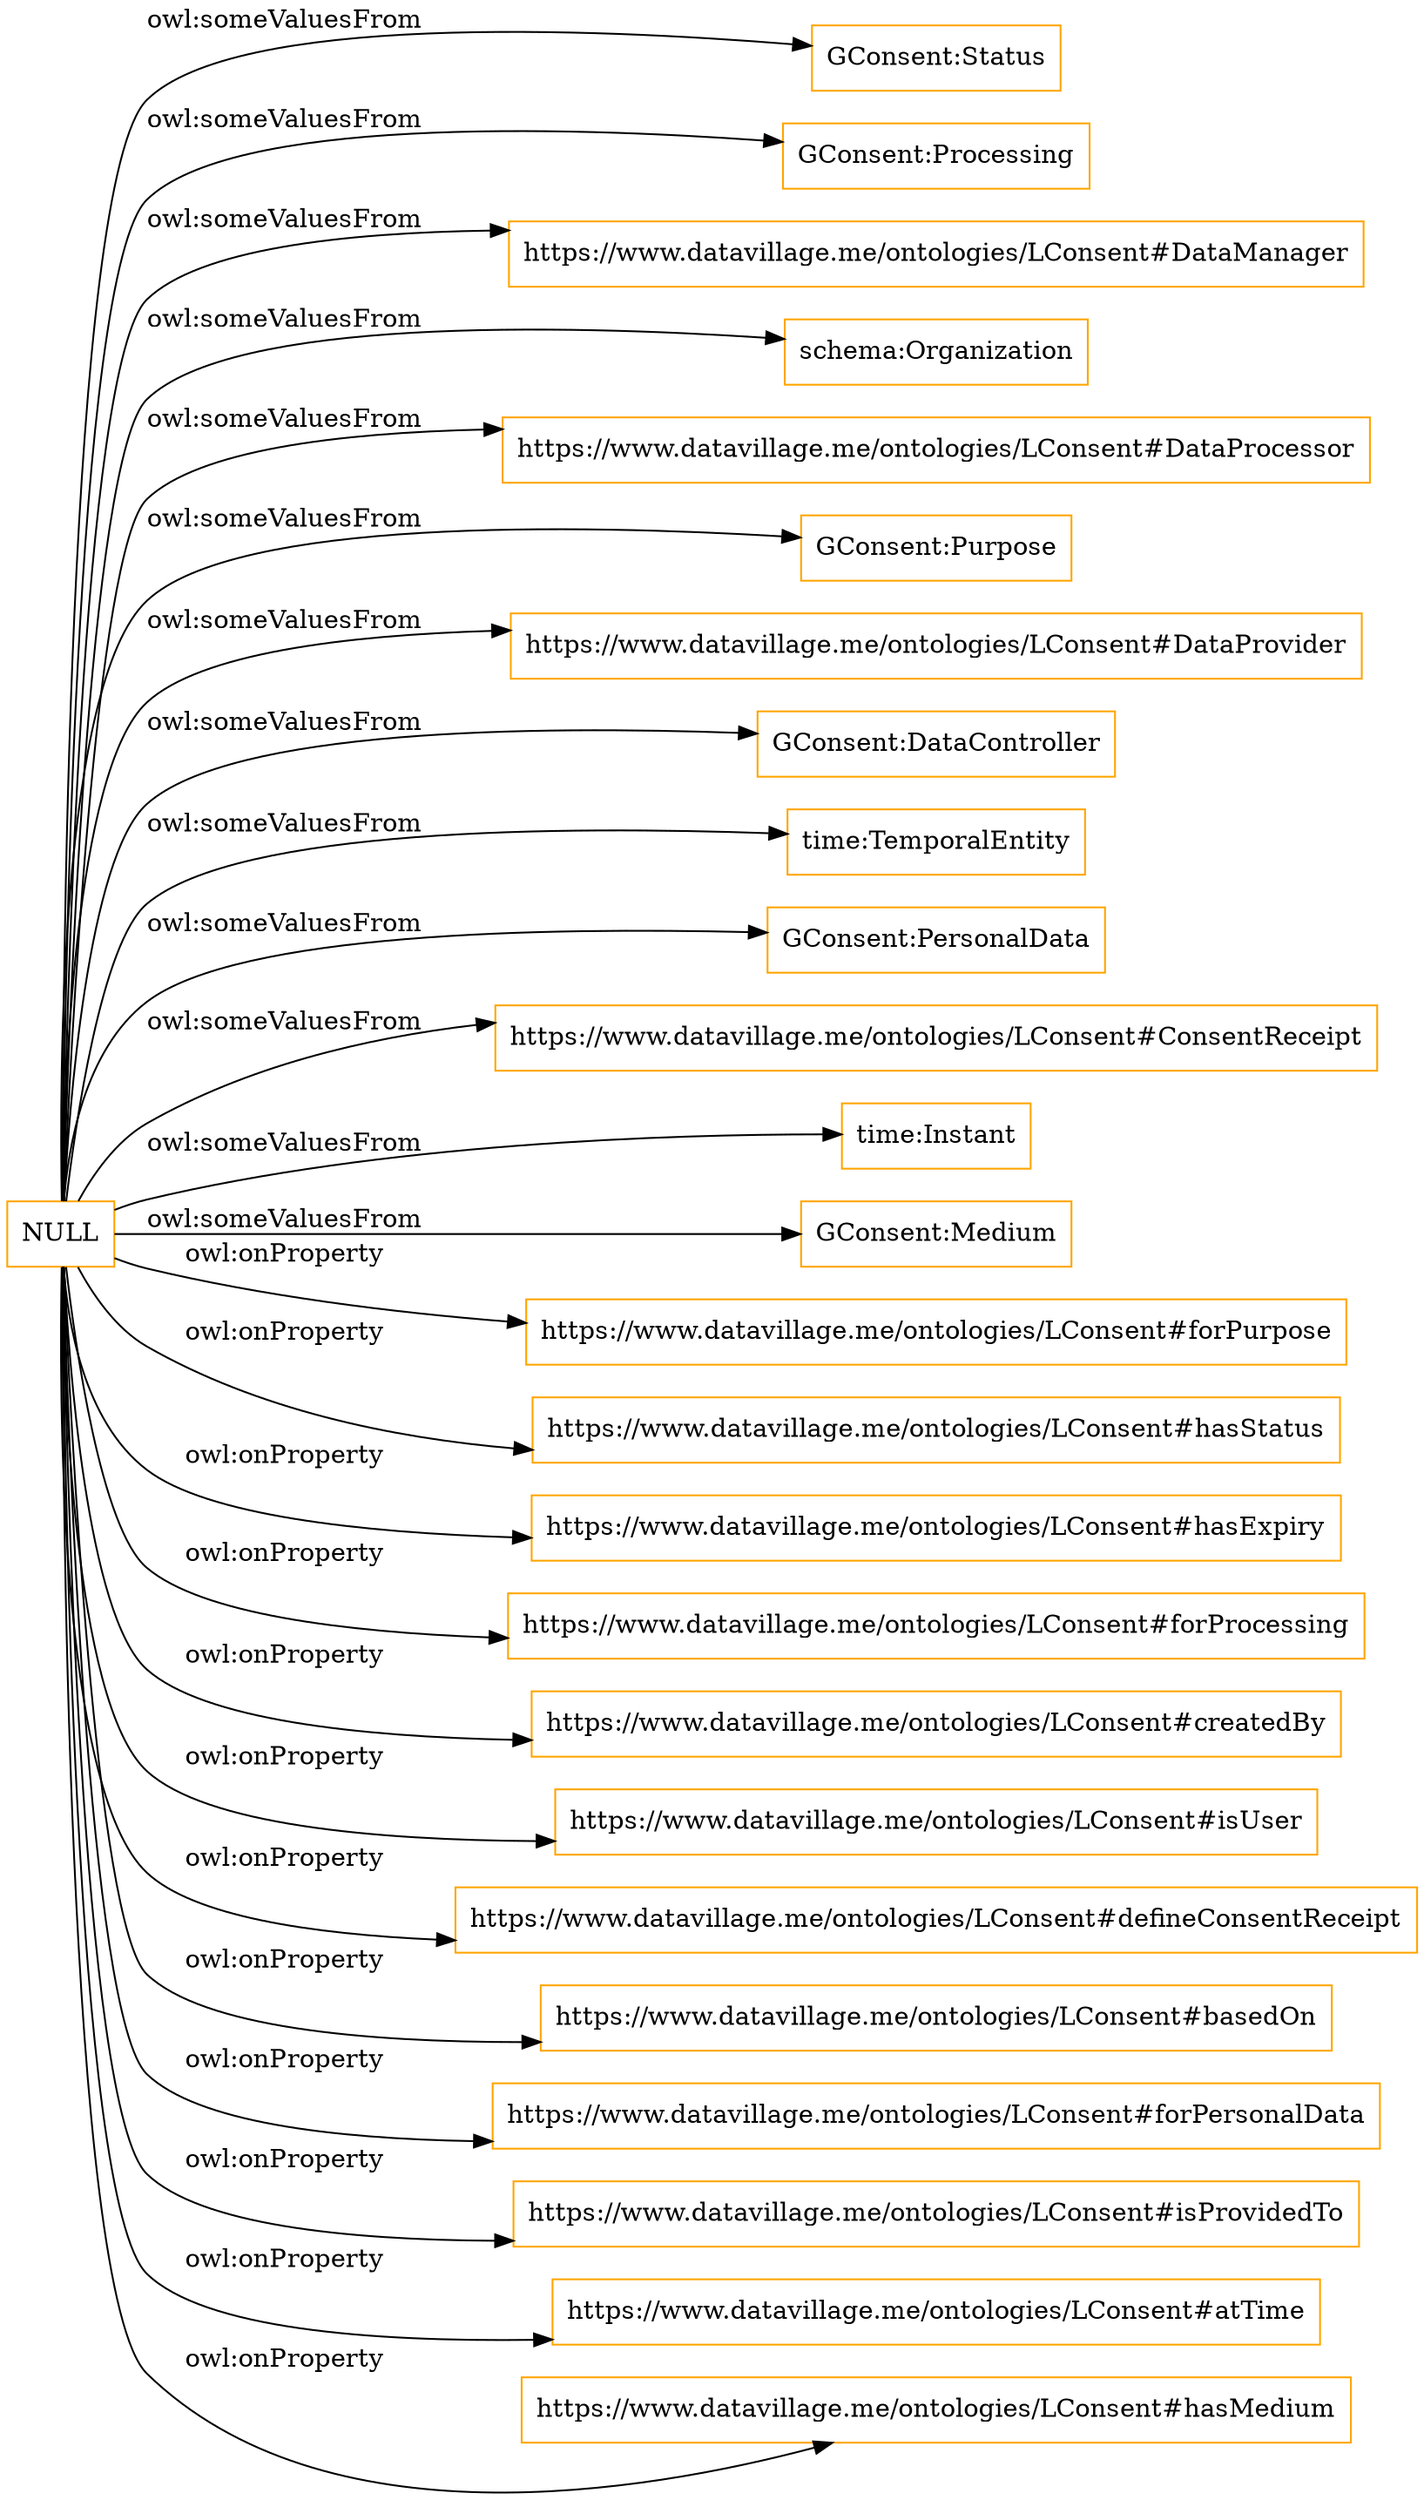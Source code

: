digraph ar2dtool_diagram { 
rankdir=LR;
size="1501"
node [shape = rectangle, color="orange"]; "GConsent:Status" "GConsent:Processing" "https://www.datavillage.me/ontologies/LConsent#DataManager" "schema:Organization" "https://www.datavillage.me/ontologies/LConsent#DataProcessor" "GConsent:Purpose" "https://www.datavillage.me/ontologies/LConsent#DataProvider" "GConsent:DataController" "time:TemporalEntity" "GConsent:PersonalData" "https://www.datavillage.me/ontologies/LConsent#ConsentReceipt" "time:Instant" "GConsent:Medium" ; /*classes style*/
	"NULL" -> "GConsent:DataController" [ label = "owl:someValuesFrom" ];
	"NULL" -> "https://www.datavillage.me/ontologies/LConsent#forPurpose" [ label = "owl:onProperty" ];
	"NULL" -> "GConsent:Status" [ label = "owl:someValuesFrom" ];
	"NULL" -> "https://www.datavillage.me/ontologies/LConsent#hasStatus" [ label = "owl:onProperty" ];
	"NULL" -> "https://www.datavillage.me/ontologies/LConsent#DataManager" [ label = "owl:someValuesFrom" ];
	"NULL" -> "https://www.datavillage.me/ontologies/LConsent#hasExpiry" [ label = "owl:onProperty" ];
	"NULL" -> "https://www.datavillage.me/ontologies/LConsent#forProcessing" [ label = "owl:onProperty" ];
	"NULL" -> "https://www.datavillage.me/ontologies/LConsent#DataProcessor" [ label = "owl:someValuesFrom" ];
	"NULL" -> "https://www.datavillage.me/ontologies/LConsent#createdBy" [ label = "owl:onProperty" ];
	"NULL" -> "time:Instant" [ label = "owl:someValuesFrom" ];
	"NULL" -> "https://www.datavillage.me/ontologies/LConsent#isUser" [ label = "owl:onProperty" ];
	"NULL" -> "https://www.datavillage.me/ontologies/LConsent#ConsentReceipt" [ label = "owl:someValuesFrom" ];
	"NULL" -> "https://www.datavillage.me/ontologies/LConsent#defineConsentReceipt" [ label = "owl:onProperty" ];
	"NULL" -> "schema:Organization" [ label = "owl:someValuesFrom" ];
	"NULL" -> "https://www.datavillage.me/ontologies/LConsent#basedOn" [ label = "owl:onProperty" ];
	"NULL" -> "https://www.datavillage.me/ontologies/LConsent#forPersonalData" [ label = "owl:onProperty" ];
	"NULL" -> "GConsent:Medium" [ label = "owl:someValuesFrom" ];
	"NULL" -> "https://www.datavillage.me/ontologies/LConsent#isProvidedTo" [ label = "owl:onProperty" ];
	"NULL" -> "GConsent:PersonalData" [ label = "owl:someValuesFrom" ];
	"NULL" -> "time:TemporalEntity" [ label = "owl:someValuesFrom" ];
	"NULL" -> "GConsent:Processing" [ label = "owl:someValuesFrom" ];
	"NULL" -> "https://www.datavillage.me/ontologies/LConsent#DataProvider" [ label = "owl:someValuesFrom" ];
	"NULL" -> "https://www.datavillage.me/ontologies/LConsent#atTime" [ label = "owl:onProperty" ];
	"NULL" -> "https://www.datavillage.me/ontologies/LConsent#hasMedium" [ label = "owl:onProperty" ];
	"NULL" -> "GConsent:Purpose" [ label = "owl:someValuesFrom" ];

}
